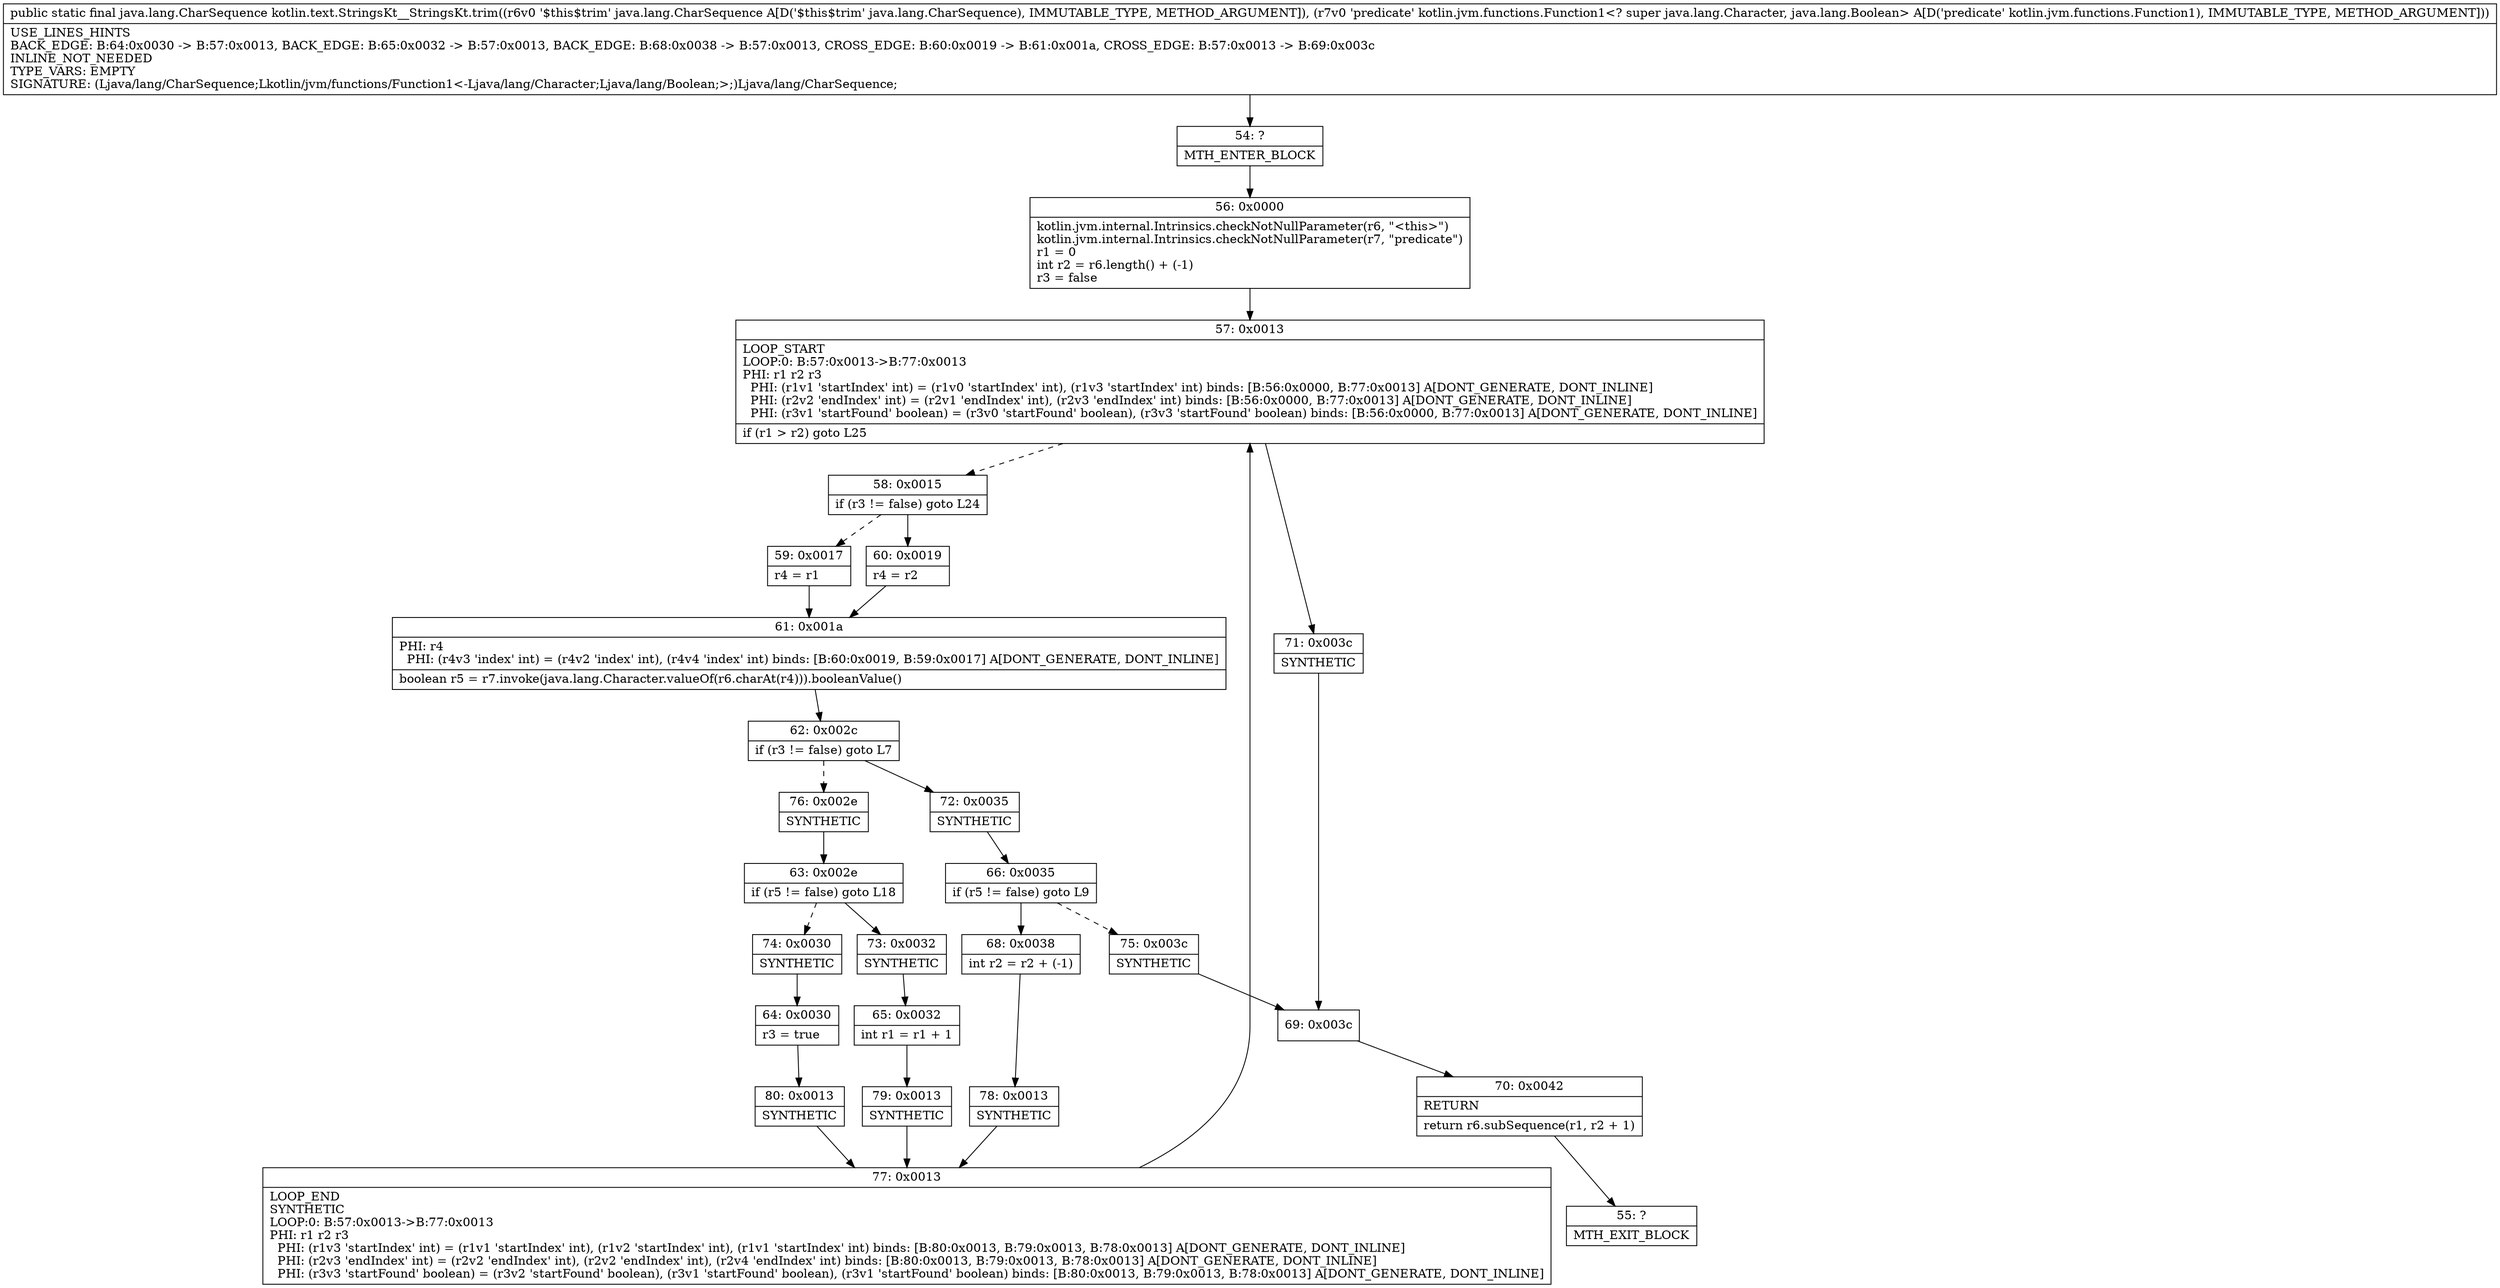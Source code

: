 digraph "CFG forkotlin.text.StringsKt__StringsKt.trim(Ljava\/lang\/CharSequence;Lkotlin\/jvm\/functions\/Function1;)Ljava\/lang\/CharSequence;" {
Node_54 [shape=record,label="{54\:\ ?|MTH_ENTER_BLOCK\l}"];
Node_56 [shape=record,label="{56\:\ 0x0000|kotlin.jvm.internal.Intrinsics.checkNotNullParameter(r6, \"\<this\>\")\lkotlin.jvm.internal.Intrinsics.checkNotNullParameter(r7, \"predicate\")\lr1 = 0\lint r2 = r6.length() + (\-1)\lr3 = false\l}"];
Node_57 [shape=record,label="{57\:\ 0x0013|LOOP_START\lLOOP:0: B:57:0x0013\-\>B:77:0x0013\lPHI: r1 r2 r3 \l  PHI: (r1v1 'startIndex' int) = (r1v0 'startIndex' int), (r1v3 'startIndex' int) binds: [B:56:0x0000, B:77:0x0013] A[DONT_GENERATE, DONT_INLINE]\l  PHI: (r2v2 'endIndex' int) = (r2v1 'endIndex' int), (r2v3 'endIndex' int) binds: [B:56:0x0000, B:77:0x0013] A[DONT_GENERATE, DONT_INLINE]\l  PHI: (r3v1 'startFound' boolean) = (r3v0 'startFound' boolean), (r3v3 'startFound' boolean) binds: [B:56:0x0000, B:77:0x0013] A[DONT_GENERATE, DONT_INLINE]\l|if (r1 \> r2) goto L25\l}"];
Node_58 [shape=record,label="{58\:\ 0x0015|if (r3 != false) goto L24\l}"];
Node_59 [shape=record,label="{59\:\ 0x0017|r4 = r1\l}"];
Node_61 [shape=record,label="{61\:\ 0x001a|PHI: r4 \l  PHI: (r4v3 'index' int) = (r4v2 'index' int), (r4v4 'index' int) binds: [B:60:0x0019, B:59:0x0017] A[DONT_GENERATE, DONT_INLINE]\l|boolean r5 = r7.invoke(java.lang.Character.valueOf(r6.charAt(r4))).booleanValue()\l}"];
Node_62 [shape=record,label="{62\:\ 0x002c|if (r3 != false) goto L7\l}"];
Node_72 [shape=record,label="{72\:\ 0x0035|SYNTHETIC\l}"];
Node_66 [shape=record,label="{66\:\ 0x0035|if (r5 != false) goto L9\l}"];
Node_68 [shape=record,label="{68\:\ 0x0038|int r2 = r2 + (\-1)\l}"];
Node_78 [shape=record,label="{78\:\ 0x0013|SYNTHETIC\l}"];
Node_77 [shape=record,label="{77\:\ 0x0013|LOOP_END\lSYNTHETIC\lLOOP:0: B:57:0x0013\-\>B:77:0x0013\lPHI: r1 r2 r3 \l  PHI: (r1v3 'startIndex' int) = (r1v1 'startIndex' int), (r1v2 'startIndex' int), (r1v1 'startIndex' int) binds: [B:80:0x0013, B:79:0x0013, B:78:0x0013] A[DONT_GENERATE, DONT_INLINE]\l  PHI: (r2v3 'endIndex' int) = (r2v2 'endIndex' int), (r2v2 'endIndex' int), (r2v4 'endIndex' int) binds: [B:80:0x0013, B:79:0x0013, B:78:0x0013] A[DONT_GENERATE, DONT_INLINE]\l  PHI: (r3v3 'startFound' boolean) = (r3v2 'startFound' boolean), (r3v1 'startFound' boolean), (r3v1 'startFound' boolean) binds: [B:80:0x0013, B:79:0x0013, B:78:0x0013] A[DONT_GENERATE, DONT_INLINE]\l}"];
Node_75 [shape=record,label="{75\:\ 0x003c|SYNTHETIC\l}"];
Node_69 [shape=record,label="{69\:\ 0x003c}"];
Node_70 [shape=record,label="{70\:\ 0x0042|RETURN\l|return r6.subSequence(r1, r2 + 1)\l}"];
Node_55 [shape=record,label="{55\:\ ?|MTH_EXIT_BLOCK\l}"];
Node_76 [shape=record,label="{76\:\ 0x002e|SYNTHETIC\l}"];
Node_63 [shape=record,label="{63\:\ 0x002e|if (r5 != false) goto L18\l}"];
Node_73 [shape=record,label="{73\:\ 0x0032|SYNTHETIC\l}"];
Node_65 [shape=record,label="{65\:\ 0x0032|int r1 = r1 + 1\l}"];
Node_79 [shape=record,label="{79\:\ 0x0013|SYNTHETIC\l}"];
Node_74 [shape=record,label="{74\:\ 0x0030|SYNTHETIC\l}"];
Node_64 [shape=record,label="{64\:\ 0x0030|r3 = true\l}"];
Node_80 [shape=record,label="{80\:\ 0x0013|SYNTHETIC\l}"];
Node_60 [shape=record,label="{60\:\ 0x0019|r4 = r2\l}"];
Node_71 [shape=record,label="{71\:\ 0x003c|SYNTHETIC\l}"];
MethodNode[shape=record,label="{public static final java.lang.CharSequence kotlin.text.StringsKt__StringsKt.trim((r6v0 '$this$trim' java.lang.CharSequence A[D('$this$trim' java.lang.CharSequence), IMMUTABLE_TYPE, METHOD_ARGUMENT]), (r7v0 'predicate' kotlin.jvm.functions.Function1\<? super java.lang.Character, java.lang.Boolean\> A[D('predicate' kotlin.jvm.functions.Function1), IMMUTABLE_TYPE, METHOD_ARGUMENT]))  | USE_LINES_HINTS\lBACK_EDGE: B:64:0x0030 \-\> B:57:0x0013, BACK_EDGE: B:65:0x0032 \-\> B:57:0x0013, BACK_EDGE: B:68:0x0038 \-\> B:57:0x0013, CROSS_EDGE: B:60:0x0019 \-\> B:61:0x001a, CROSS_EDGE: B:57:0x0013 \-\> B:69:0x003c\lINLINE_NOT_NEEDED\lTYPE_VARS: EMPTY\lSIGNATURE: (Ljava\/lang\/CharSequence;Lkotlin\/jvm\/functions\/Function1\<\-Ljava\/lang\/Character;Ljava\/lang\/Boolean;\>;)Ljava\/lang\/CharSequence;\l}"];
MethodNode -> Node_54;Node_54 -> Node_56;
Node_56 -> Node_57;
Node_57 -> Node_58[style=dashed];
Node_57 -> Node_71;
Node_58 -> Node_59[style=dashed];
Node_58 -> Node_60;
Node_59 -> Node_61;
Node_61 -> Node_62;
Node_62 -> Node_72;
Node_62 -> Node_76[style=dashed];
Node_72 -> Node_66;
Node_66 -> Node_68;
Node_66 -> Node_75[style=dashed];
Node_68 -> Node_78;
Node_78 -> Node_77;
Node_77 -> Node_57;
Node_75 -> Node_69;
Node_69 -> Node_70;
Node_70 -> Node_55;
Node_76 -> Node_63;
Node_63 -> Node_73;
Node_63 -> Node_74[style=dashed];
Node_73 -> Node_65;
Node_65 -> Node_79;
Node_79 -> Node_77;
Node_74 -> Node_64;
Node_64 -> Node_80;
Node_80 -> Node_77;
Node_60 -> Node_61;
Node_71 -> Node_69;
}

